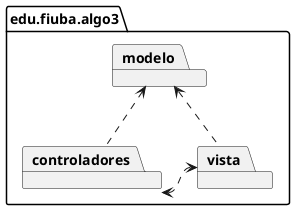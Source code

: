 @startuml

package edu.fiuba.algo3 {
    package modelo
    package vista
    package controladores
}

vista <.left.> controladores
vista .up.> modelo
controladores .up.> modelo

@enduml